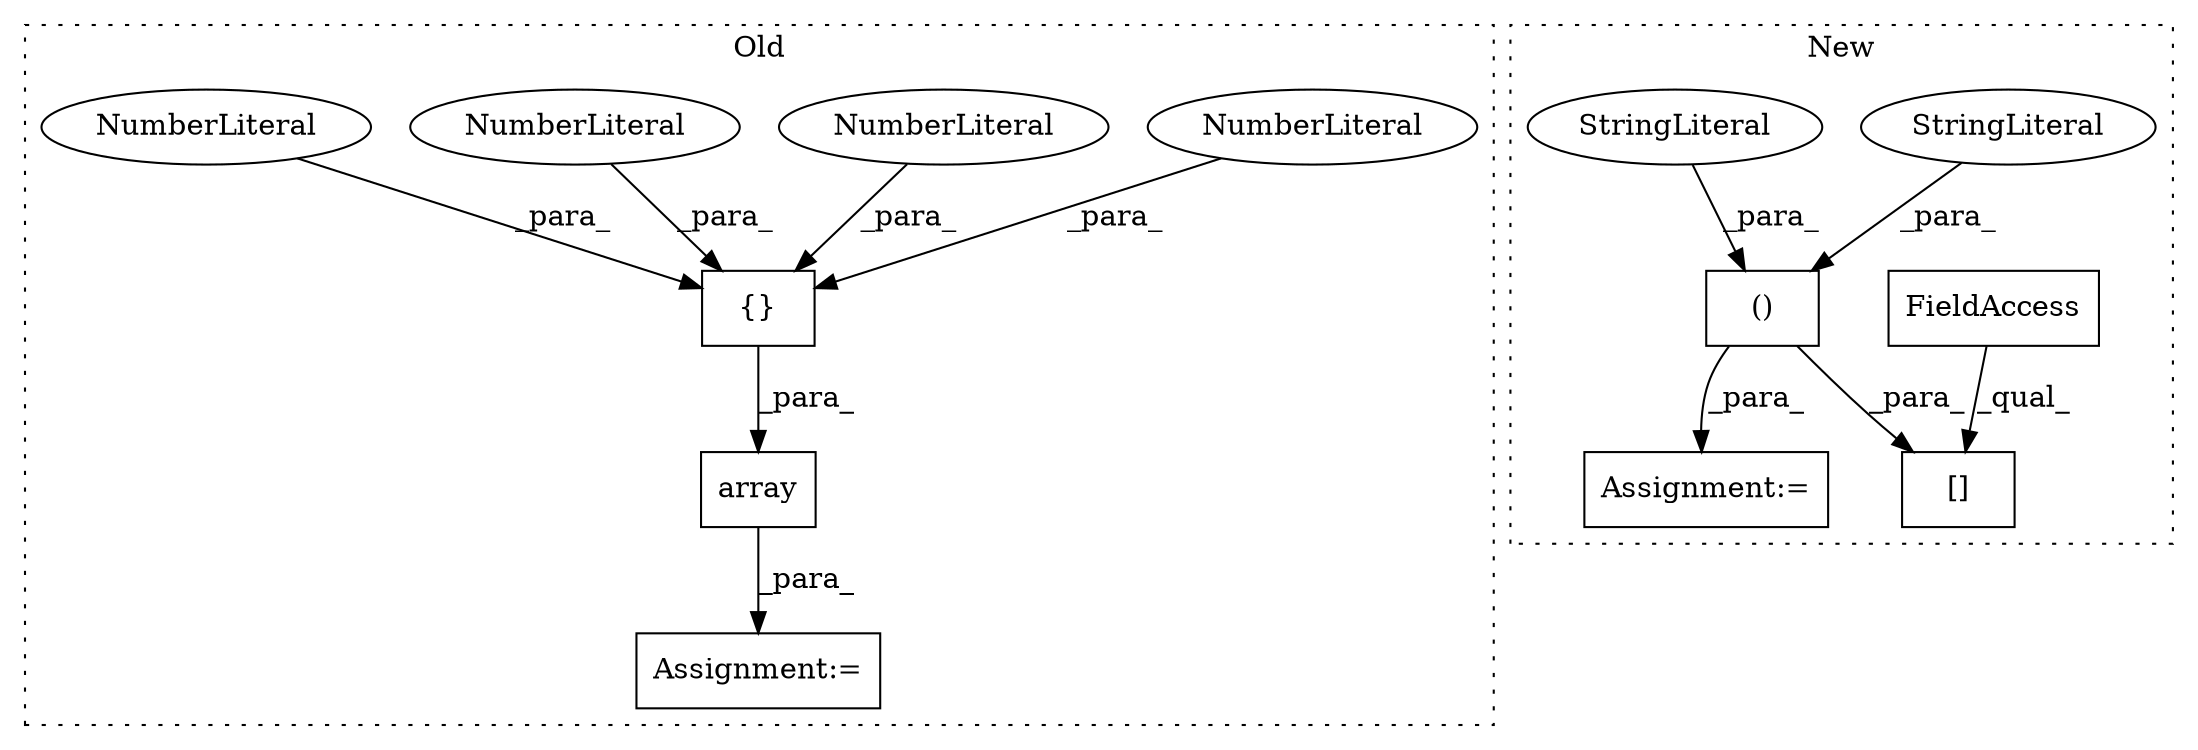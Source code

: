 digraph G {
subgraph cluster0 {
1 [label="array" a="32" s="5525,5570" l="6,1" shape="box"];
3 [label="Assignment:=" a="7" s="5518" l="1" shape="box"];
4 [label="{}" a="4" s="5557,5569" l="1,1" shape="box"];
5 [label="NumberLiteral" a="34" s="5558" l="1" shape="ellipse"];
6 [label="NumberLiteral" a="34" s="5560" l="3" shape="ellipse"];
7 [label="NumberLiteral" a="34" s="5566" l="3" shape="ellipse"];
9 [label="NumberLiteral" a="34" s="5564" l="1" shape="ellipse"];
label = "Old";
style="dotted";
}
subgraph cluster1 {
2 [label="[]" a="2" s="5756,5819" l="16,2" shape="box"];
8 [label="FieldAccess" a="22" s="5756" l="10" shape="box"];
10 [label="()" a="106" s="5772" l="47" shape="box"];
11 [label="StringLiteral" a="45" s="5802" l="17" shape="ellipse"];
12 [label="StringLiteral" a="45" s="5772" l="17" shape="ellipse"];
13 [label="Assignment:=" a="7" s="5755" l="1" shape="box"];
label = "New";
style="dotted";
}
1 -> 3 [label="_para_"];
4 -> 1 [label="_para_"];
5 -> 4 [label="_para_"];
6 -> 4 [label="_para_"];
7 -> 4 [label="_para_"];
8 -> 2 [label="_qual_"];
9 -> 4 [label="_para_"];
10 -> 2 [label="_para_"];
10 -> 13 [label="_para_"];
11 -> 10 [label="_para_"];
12 -> 10 [label="_para_"];
}